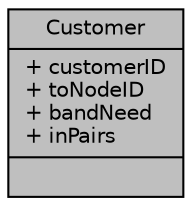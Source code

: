digraph "Customer"
{
  edge [fontname="Helvetica",fontsize="10",labelfontname="Helvetica",labelfontsize="10"];
  node [fontname="Helvetica",fontsize="10",shape=record];
  Node1 [label="{Customer\n|+ customerID\l+ toNodeID\l+ bandNeed\l+ inPairs\l|}",height=0.2,width=0.4,color="black", fillcolor="grey75", style="filled", fontcolor="black"];
}
